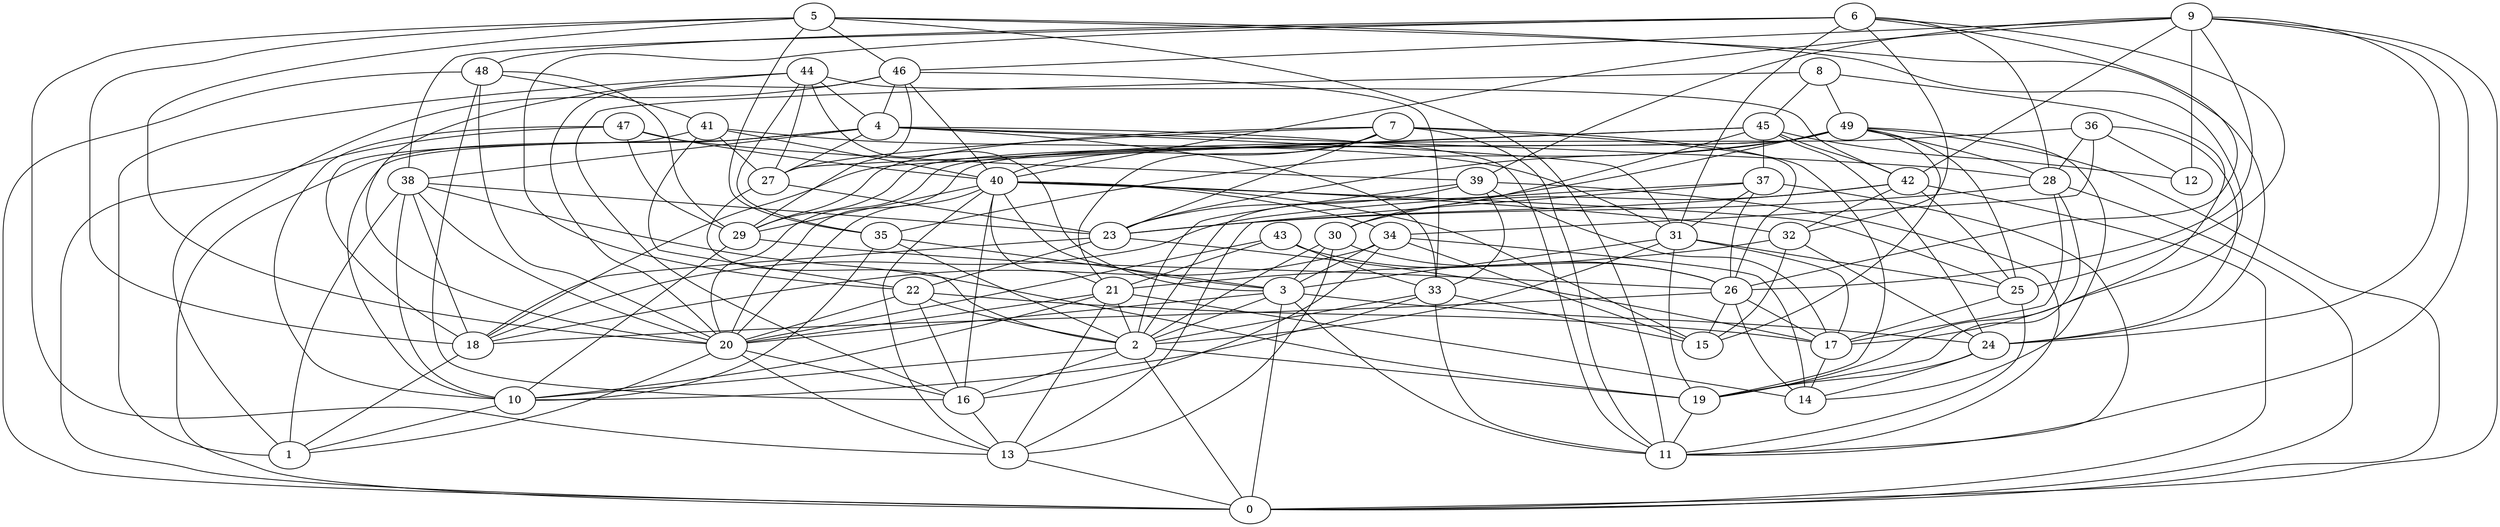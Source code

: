 digraph GG_graph {

subgraph G_graph {
edge [color = black]
"8" -> "19" [dir = none]
"8" -> "16" [dir = none]
"8" -> "49" [dir = none]
"13" -> "0" [dir = none]
"20" -> "1" [dir = none]
"20" -> "16" [dir = none]
"20" -> "13" [dir = none]
"5" -> "20" [dir = none]
"5" -> "35" [dir = none]
"5" -> "13" [dir = none]
"5" -> "46" [dir = none]
"5" -> "17" [dir = none]
"5" -> "11" [dir = none]
"36" -> "12" [dir = none]
"36" -> "28" [dir = none]
"36" -> "20" [dir = none]
"36" -> "34" [dir = none]
"34" -> "18" [dir = none]
"34" -> "3" [dir = none]
"34" -> "16" [dir = none]
"24" -> "19" [dir = none]
"22" -> "20" [dir = none]
"22" -> "16" [dir = none]
"22" -> "2" [dir = none]
"22" -> "17" [dir = none]
"39" -> "11" [dir = none]
"39" -> "23" [dir = none]
"39" -> "17" [dir = none]
"23" -> "17" [dir = none]
"21" -> "10" [dir = none]
"21" -> "14" [dir = none]
"43" -> "20" [dir = none]
"43" -> "33" [dir = none]
"43" -> "26" [dir = none]
"4" -> "0" [dir = none]
"4" -> "27" [dir = none]
"4" -> "31" [dir = none]
"4" -> "38" [dir = none]
"4" -> "33" [dir = none]
"32" -> "15" [dir = none]
"32" -> "24" [dir = none]
"32" -> "21" [dir = none]
"26" -> "18" [dir = none]
"37" -> "13" [dir = none]
"37" -> "18" [dir = none]
"37" -> "26" [dir = none]
"37" -> "31" [dir = none]
"37" -> "11" [dir = none]
"16" -> "13" [dir = none]
"47" -> "39" [dir = none]
"47" -> "10" [dir = none]
"47" -> "29" [dir = none]
"6" -> "32" [dir = none]
"6" -> "48" [dir = none]
"6" -> "31" [dir = none]
"6" -> "28" [dir = none]
"6" -> "38" [dir = none]
"6" -> "25" [dir = none]
"6" -> "22" [dir = none]
"30" -> "26" [dir = none]
"30" -> "2" [dir = none]
"3" -> "20" [dir = none]
"3" -> "11" [dir = none]
"3" -> "2" [dir = none]
"3" -> "0" [dir = none]
"45" -> "30" [dir = none]
"45" -> "42" [dir = none]
"45" -> "12" [dir = none]
"45" -> "27" [dir = none]
"45" -> "37" [dir = none]
"45" -> "24" [dir = none]
"27" -> "2" [dir = none]
"28" -> "17" [dir = none]
"28" -> "19" [dir = none]
"41" -> "40" [dir = none]
"41" -> "22" [dir = none]
"41" -> "31" [dir = none]
"41" -> "27" [dir = none]
"7" -> "23" [dir = none]
"7" -> "26" [dir = none]
"7" -> "19" [dir = none]
"7" -> "21" [dir = none]
"7" -> "40" [dir = none]
"7" -> "29" [dir = none]
"7" -> "27" [dir = none]
"10" -> "1" [dir = none]
"9" -> "39" [dir = none]
"9" -> "40" [dir = none]
"9" -> "42" [dir = none]
"9" -> "12" [dir = none]
"9" -> "11" [dir = none]
"9" -> "24" [dir = none]
"9" -> "26" [dir = none]
"44" -> "20" [dir = none]
"44" -> "3" [dir = none]
"44" -> "4" [dir = none]
"44" -> "27" [dir = none]
"44" -> "35" [dir = none]
"18" -> "1" [dir = none]
"48" -> "41" [dir = none]
"48" -> "0" [dir = none]
"48" -> "29" [dir = none]
"29" -> "26" [dir = none]
"29" -> "10" [dir = none]
"31" -> "25" [dir = none]
"31" -> "3" [dir = none]
"31" -> "17" [dir = none]
"31" -> "2" [dir = none]
"25" -> "17" [dir = none]
"2" -> "19" [dir = none]
"2" -> "0" [dir = none]
"2" -> "10" [dir = none]
"2" -> "16" [dir = none]
"42" -> "32" [dir = none]
"42" -> "23" [dir = none]
"49" -> "25" [dir = none]
"49" -> "28" [dir = none]
"49" -> "20" [dir = none]
"49" -> "14" [dir = none]
"49" -> "0" [dir = none]
"49" -> "29" [dir = none]
"49" -> "15" [dir = none]
"49" -> "23" [dir = none]
"49" -> "35" [dir = none]
"49" -> "2" [dir = none]
"40" -> "25" [dir = none]
"40" -> "3" [dir = none]
"40" -> "16" [dir = none]
"40" -> "20" [dir = none]
"40" -> "34" [dir = none]
"40" -> "15" [dir = none]
"40" -> "29" [dir = none]
"40" -> "13" [dir = none]
"40" -> "21" [dir = none]
"17" -> "14" [dir = none]
"46" -> "29" [dir = none]
"46" -> "33" [dir = none]
"46" -> "40" [dir = none]
"46" -> "20" [dir = none]
"46" -> "4" [dir = none]
"33" -> "15" [dir = none]
"33" -> "10" [dir = none]
"33" -> "11" [dir = none]
"38" -> "10" [dir = none]
"38" -> "1" [dir = none]
"38" -> "18" [dir = none]
"38" -> "23" [dir = none]
"42" -> "25" [dir = none]
"23" -> "18" [dir = none]
"26" -> "17" [dir = none]
"34" -> "14" [dir = none]
"31" -> "19" [dir = none]
"47" -> "40" [dir = none]
"48" -> "20" [dir = none]
"5" -> "18" [dir = none]
"4" -> "10" [dir = none]
"48" -> "16" [dir = none]
"28" -> "0" [dir = none]
"42" -> "30" [dir = none]
"38" -> "20" [dir = none]
"21" -> "13" [dir = none]
"33" -> "2" [dir = none]
"19" -> "11" [dir = none]
"6" -> "26" [dir = none]
"40" -> "32" [dir = none]
"38" -> "19" [dir = none]
"28" -> "23" [dir = none]
"7" -> "11" [dir = none]
"4" -> "28" [dir = none]
"41" -> "18" [dir = none]
"4" -> "11" [dir = none]
"8" -> "45" [dir = none]
"35" -> "2" [dir = none]
"42" -> "0" [dir = none]
"5" -> "24" [dir = none]
"24" -> "14" [dir = none]
"47" -> "0" [dir = none]
"39" -> "33" [dir = none]
"25" -> "11" [dir = none]
"9" -> "0" [dir = none]
"9" -> "46" [dir = none]
"21" -> "2" [dir = none]
"46" -> "1" [dir = none]
"35" -> "10" [dir = none]
"39" -> "2" [dir = none]
"26" -> "15" [dir = none]
"36" -> "24" [dir = none]
"45" -> "18" [dir = none]
"34" -> "15" [dir = none]
"35" -> "3" [dir = none]
"43" -> "21" [dir = none]
"21" -> "20" [dir = none]
"30" -> "3" [dir = none]
"30" -> "13" [dir = none]
"44" -> "42" [dir = none]
"26" -> "14" [dir = none]
"27" -> "23" [dir = none]
"3" -> "24" [dir = none]
"44" -> "1" [dir = none]
"23" -> "22" [dir = none]
}

}
